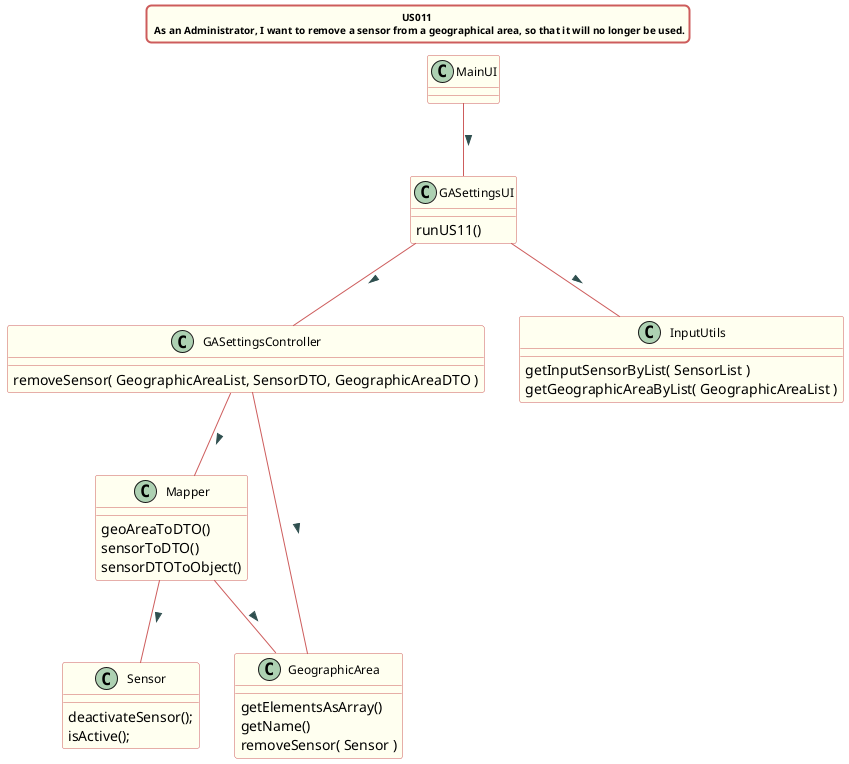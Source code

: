 @startuml

title US011 \n As an Administrator, I want to remove a sensor from a geographical area, so that it will no longer be used.

skinparam titleBorderRoundCorner 10
skinparam titleBorderThickness 2
skinparam titleBorderColor indianred
skinparam titleBackgroundColor ivory
skinparam FontName verdana
skinparam titleFontSize 10


skinparam class {
  BorderColor indianred
  BackgroundColor indianred
  BackgroundColor ivory
   roundcorner 10
   ArrowFontName Verdana
   ArrowColor indianred
   ArrowFontColor darkslategrey
   FontSize 12
}

class GASettingsController
class GASettingsUI
class Mapper
class GeographicArea
class Sensor
class InputUtils

MainUI -- GASettingsUI : >
GASettingsUI -- InputUtils : >
GASettingsUI -- GASettingsController : >
GASettingsController -- Mapper : >
Mapper -- GeographicArea : >
Mapper -- Sensor : >
GASettingsController -- GeographicArea : >

class GASettingsUI {
runUS11()
}

class GASettingsController {
removeSensor( GeographicAreaList, SensorDTO, GeographicAreaDTO )
}

class Mapper {
geoAreaToDTO()
sensorToDTO()
sensorDTOToObject()
}

class GeographicArea{
getElementsAsArray()
getName()
removeSensor( Sensor )
}

class InputUtils{
getInputSensorByList( SensorList )
getGeographicAreaByList( GeographicAreaList )

}

class Sensor {
deactivateSensor();
isActive();
}


@enduml